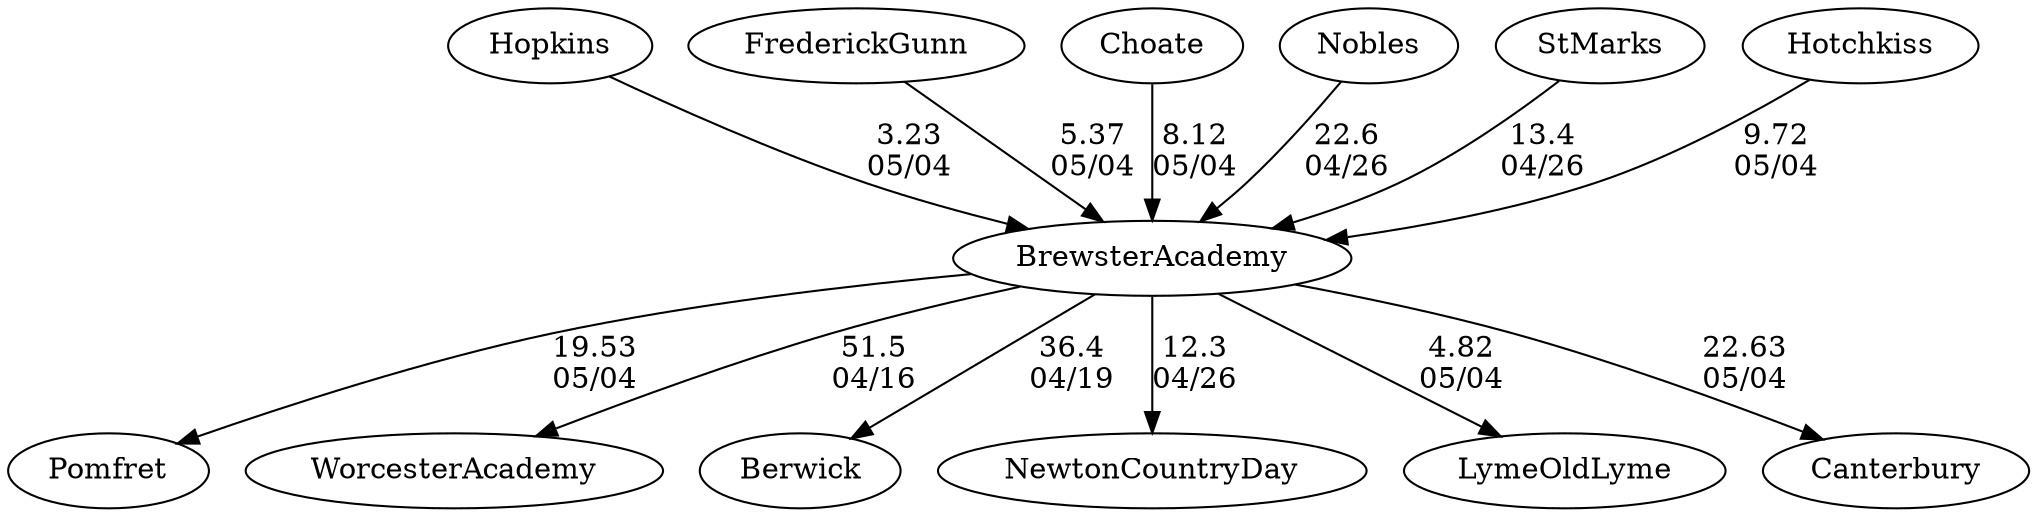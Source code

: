digraph girls1foursBrewsterAcademy {Hopkins [URL="girls1foursBrewsterAcademyHopkins.html"];Pomfret [URL="girls1foursBrewsterAcademyPomfret.html"];WorcesterAcademy [URL="girls1foursBrewsterAcademyWorcesterAcademy.html"];FrederickGunn [URL="girls1foursBrewsterAcademyFrederickGunn.html"];Berwick [URL="girls1foursBrewsterAcademyBerwick.html"];Choate [URL="girls1foursBrewsterAcademyChoate.html"];Nobles [URL="girls1foursBrewsterAcademyNobles.html"];NewtonCountryDay [URL="girls1foursBrewsterAcademyNewtonCountryDay.html"];BrewsterAcademy [URL="girls1foursBrewsterAcademyBrewsterAcademy.html"];LymeOldLyme [URL="girls1foursBrewsterAcademyLymeOldLyme.html"];StMarks [URL="girls1foursBrewsterAcademyStMarks.html"];Canterbury [URL="girls1foursBrewsterAcademyCanterbury.html"];Hotchkiss [URL="girls1foursBrewsterAcademyHotchkiss.html"];Nobles -> BrewsterAcademy[label="22.6
04/26", weight="78", tooltip="NEIRA Boys & Girls Fours,St. Marks, Nobles, Brewster, Notre Dame, NCDS			
Distance: 1500m Conditions: Steady 14mph headwind all afternoon, steady chop across whole course. Comments: Great racing today despite the chop and wind. Thank you to all for making the trek to Lake Q.
None", URL="https://www.row2k.com/results/resultspage.cfm?UID=4232F2C9CF0B3800357AF3DC37D5407B&cat=5", random="random"]; 
StMarks -> BrewsterAcademy[label="13.4
04/26", weight="87", tooltip="NEIRA Boys & Girls Fours,St. Marks, Nobles, Brewster, Notre Dame, NCDS			
Distance: 1500m Conditions: Steady 14mph headwind all afternoon, steady chop across whole course. Comments: Great racing today despite the chop and wind. Thank you to all for making the trek to Lake Q.
None", URL="https://www.row2k.com/results/resultspage.cfm?UID=4232F2C9CF0B3800357AF3DC37D5407B&cat=5", random="random"]; 
BrewsterAcademy -> NewtonCountryDay[label="12.3
04/26", weight="88", tooltip="NEIRA Boys & Girls Fours,St. Marks, Nobles, Brewster, Notre Dame, NCDS			
Distance: 1500m Conditions: Steady 14mph headwind all afternoon, steady chop across whole course. Comments: Great racing today despite the chop and wind. Thank you to all for making the trek to Lake Q.
None", URL="https://www.row2k.com/results/resultspage.cfm?UID=4232F2C9CF0B3800357AF3DC37D5407B&cat=5", random="random"]; 
BrewsterAcademy -> Berwick[label="36.4
04/19", weight="64", tooltip="NEIRA Boys & Girls Fours,Dublin School, Berwick Academy, Brewster Academy			
Distance: 1400m'ish
None", URL="https://www.row2k.com/results/resultspage.cfm?UID=F633B39B972009BAAE9DBEA29158C86C&cat=5", random="random"]; 
BrewsterAcademy -> WorcesterAcademy[label="51.5
04/16", weight="49", tooltip="NEIRA Boys & Girls Fours,'Worcester Academy' and 'Brewster Academy'			
Distance: 1500m Conditions: Windy conditions. Stayed pretty much the same throughout all races. Slight crosswind coming across from the Worcester side to the Shrewsbury side of the lake. Comments: The results for the Boys Sixth Boat are for Mixed Novice 8+'s that both Worcester Academy and Brewster Academy raced.
None", URL="https://www.row2k.com/results/resultspage.cfm?UID=89B923A079203B9788590BB072E28088&cat=5", random="random"]; 
FrederickGunn -> BrewsterAcademy[label="5.37
05/04", weight="95", tooltip="Founder's Day Regatta			
", URL="", random="random"]; 
BrewsterAcademy -> Pomfret[label="19.53
05/04", weight="81", tooltip="Founder's Day Regatta			
", URL="", random="random"]; 
BrewsterAcademy -> Canterbury[label="22.63
05/04", weight="78", tooltip="Founder's Day Regatta			
", URL="", random="random"]; 
BrewsterAcademy -> LymeOldLyme[label="4.82
05/04", weight="96", tooltip="Founder's Day Regatta			
", URL="", random="random"]; 
Hotchkiss -> BrewsterAcademy[label="9.72
05/04", weight="91", tooltip="Founder's Day Regatta			
", URL="", random="random"]; 
Choate -> BrewsterAcademy[label="8.12
05/04", weight="92", tooltip="Founder's Day Regatta			
", URL="", random="random"]; 
Hopkins -> BrewsterAcademy[label="3.23
05/04", weight="97", tooltip="Founder's Day Regatta			
", URL="", random="random"]}